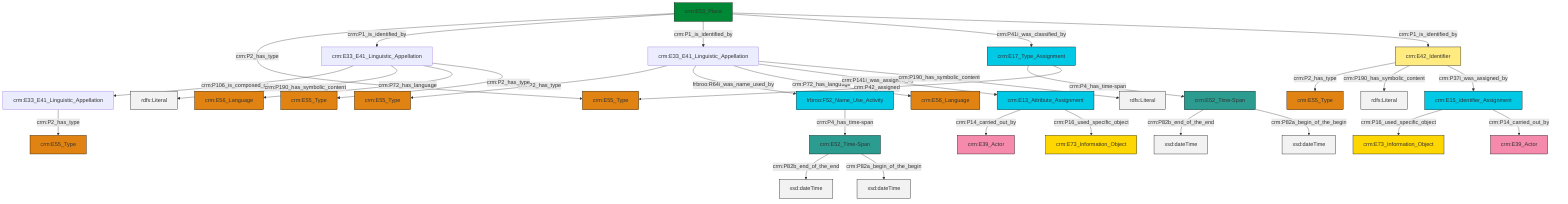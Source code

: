 graph TD
classDef Literal fill:#f2f2f2,stroke:#000000;
classDef CRM_Entity fill:#FFFFFF,stroke:#000000;
classDef Temporal_Entity fill:#00C9E6, stroke:#000000;
classDef Type fill:#E18312, stroke:#000000;
classDef Time-Span fill:#2C9C91, stroke:#000000;
classDef Appellation fill:#FFEB7F, stroke:#000000;
classDef Place fill:#008836, stroke:#000000;
classDef Persistent_Item fill:#B266B2, stroke:#000000;
classDef Conceptual_Object fill:#FFD700, stroke:#000000;
classDef Physical_Thing fill:#D2B48C, stroke:#000000;
classDef Actor fill:#f58aad, stroke:#000000;
classDef PC_Classes fill:#4ce600, stroke:#000000;
classDef Multi fill:#cccccc,stroke:#000000;

2["crm:E53_Place"]:::Place -->|crm:P2_has_type| 3["crm:E55_Type"]:::Type
4["crm:E33_E41_Linguistic_Appellation"]:::Default -->|crm:P2_has_type| 5["crm:E55_Type"]:::Type
6["crm:E15_Identifier_Assignment"]:::Temporal_Entity -->|crm:P16_used_specific_object| 7["crm:E73_Information_Object"]:::Conceptual_Object
10["crm:E52_Time-Span"]:::Time-Span -->|crm:P82b_end_of_the_end| 11[xsd:dateTime]:::Literal
14["crm:E13_Attribute_Assignment"]:::Temporal_Entity -->|crm:P14_carried_out_by| 15["crm:E39_Actor"]:::Actor
16["crm:E17_Type_Assignment"]:::Temporal_Entity -->|crm:P4_has_time-span| 10["crm:E52_Time-Span"]:::Time-Span
2["crm:E53_Place"]:::Place -->|crm:P1_is_identified_by| 18["crm:E33_E41_Linguistic_Appellation"]:::Default
22["crm:E42_Identifier"]:::Appellation -->|crm:P2_has_type| 23["crm:E55_Type"]:::Type
4["crm:E33_E41_Linguistic_Appellation"]:::Default -->|frbroo:R64i_was_name_used_by| 24["frbroo:F52_Name_Use_Activity"]:::Temporal_Entity
0["crm:E33_E41_Linguistic_Appellation"]:::Default -->|crm:P2_has_type| 29["crm:E55_Type"]:::Type
4["crm:E33_E41_Linguistic_Appellation"]:::Default -->|crm:P72_has_language| 30["crm:E56_Language"]:::Type
6["crm:E15_Identifier_Assignment"]:::Temporal_Entity -->|crm:P14_carried_out_by| 31["crm:E39_Actor"]:::Actor
16["crm:E17_Type_Assignment"]:::Temporal_Entity -->|crm:P42_assigned| 3["crm:E55_Type"]:::Type
18["crm:E33_E41_Linguistic_Appellation"]:::Default -->|crm:P106_is_composed_of| 0["crm:E33_E41_Linguistic_Appellation"]:::Default
22["crm:E42_Identifier"]:::Appellation -->|crm:P190_has_symbolic_content| 34[rdfs:Literal]:::Literal
2["crm:E53_Place"]:::Place -->|crm:P1_is_identified_by| 4["crm:E33_E41_Linguistic_Appellation"]:::Default
10["crm:E52_Time-Span"]:::Time-Span -->|crm:P82a_begin_of_the_begin| 35[xsd:dateTime]:::Literal
4["crm:E33_E41_Linguistic_Appellation"]:::Default -->|crm:P141i_was_assigned_by| 14["crm:E13_Attribute_Assignment"]:::Temporal_Entity
24["frbroo:F52_Name_Use_Activity"]:::Temporal_Entity -->|crm:P4_has_time-span| 32["crm:E52_Time-Span"]:::Time-Span
4["crm:E33_E41_Linguistic_Appellation"]:::Default -->|crm:P190_has_symbolic_content| 43[rdfs:Literal]:::Literal
18["crm:E33_E41_Linguistic_Appellation"]:::Default -->|crm:P190_has_symbolic_content| 44[rdfs:Literal]:::Literal
32["crm:E52_Time-Span"]:::Time-Span -->|crm:P82b_end_of_the_end| 45[xsd:dateTime]:::Literal
22["crm:E42_Identifier"]:::Appellation -->|crm:P37i_was_assigned_by| 6["crm:E15_Identifier_Assignment"]:::Temporal_Entity
14["crm:E13_Attribute_Assignment"]:::Temporal_Entity -->|crm:P16_used_specific_object| 20["crm:E73_Information_Object"]:::Conceptual_Object
32["crm:E52_Time-Span"]:::Time-Span -->|crm:P82a_begin_of_the_begin| 50[xsd:dateTime]:::Literal
18["crm:E33_E41_Linguistic_Appellation"]:::Default -->|crm:P72_has_language| 8["crm:E56_Language"]:::Type
2["crm:E53_Place"]:::Place -->|crm:P41i_was_classified_by| 16["crm:E17_Type_Assignment"]:::Temporal_Entity
18["crm:E33_E41_Linguistic_Appellation"]:::Default -->|crm:P2_has_type| 12["crm:E55_Type"]:::Type
2["crm:E53_Place"]:::Place -->|crm:P1_is_identified_by| 22["crm:E42_Identifier"]:::Appellation